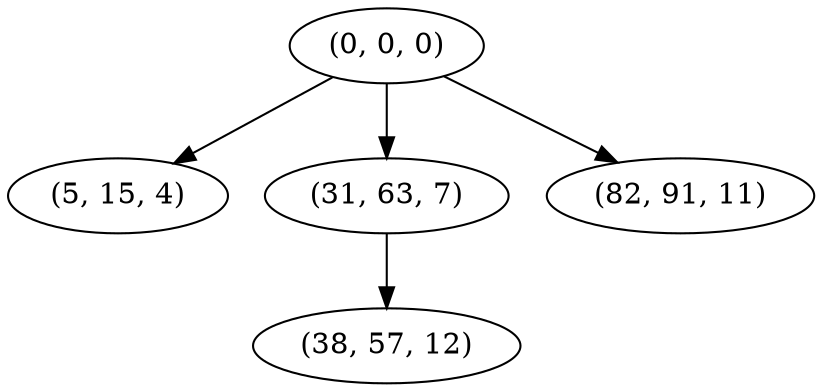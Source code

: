 digraph tree {
    "(0, 0, 0)";
    "(5, 15, 4)";
    "(31, 63, 7)";
    "(38, 57, 12)";
    "(82, 91, 11)";
    "(0, 0, 0)" -> "(5, 15, 4)";
    "(0, 0, 0)" -> "(31, 63, 7)";
    "(0, 0, 0)" -> "(82, 91, 11)";
    "(31, 63, 7)" -> "(38, 57, 12)";
}
